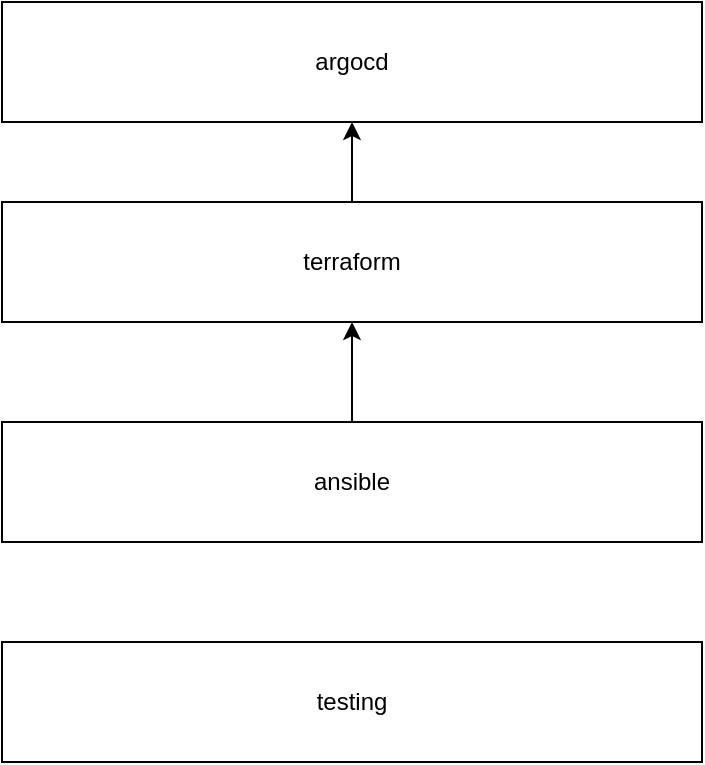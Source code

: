 <mxfile version="24.4.8" type="github">
  <diagram name="Seite-1" id="Y43H9jN5pLr9feAMpJEc">
    <mxGraphModel dx="1054" dy="646" grid="1" gridSize="10" guides="1" tooltips="1" connect="1" arrows="1" fold="1" page="1" pageScale="1" pageWidth="827" pageHeight="1169" math="0" shadow="0">
      <root>
        <mxCell id="0" />
        <mxCell id="1" parent="0" />
        <mxCell id="ihaHcgKqw0zsAqzAZQKC-1" value="testing" style="rounded=0;whiteSpace=wrap;html=1;" parent="1" vertex="1">
          <mxGeometry x="230" y="330" width="350" height="60" as="geometry" />
        </mxCell>
        <mxCell id="ihaHcgKqw0zsAqzAZQKC-5" value="" style="edgeStyle=orthogonalEdgeStyle;rounded=0;orthogonalLoop=1;jettySize=auto;html=1;" parent="1" source="ihaHcgKqw0zsAqzAZQKC-2" target="ihaHcgKqw0zsAqzAZQKC-3" edge="1">
          <mxGeometry relative="1" as="geometry" />
        </mxCell>
        <mxCell id="ihaHcgKqw0zsAqzAZQKC-2" value="ansible" style="rounded=0;whiteSpace=wrap;html=1;" parent="1" vertex="1">
          <mxGeometry x="230" y="220" width="350" height="60" as="geometry" />
        </mxCell>
        <mxCell id="ihaHcgKqw0zsAqzAZQKC-6" value="" style="edgeStyle=orthogonalEdgeStyle;rounded=0;orthogonalLoop=1;jettySize=auto;html=1;" parent="1" source="ihaHcgKqw0zsAqzAZQKC-3" target="ihaHcgKqw0zsAqzAZQKC-4" edge="1">
          <mxGeometry relative="1" as="geometry" />
        </mxCell>
        <mxCell id="ihaHcgKqw0zsAqzAZQKC-3" value="terraform" style="rounded=0;whiteSpace=wrap;html=1;" parent="1" vertex="1">
          <mxGeometry x="230" y="110" width="350" height="60" as="geometry" />
        </mxCell>
        <mxCell id="ihaHcgKqw0zsAqzAZQKC-4" value="argocd" style="rounded=0;whiteSpace=wrap;html=1;" parent="1" vertex="1">
          <mxGeometry x="230" y="10" width="350" height="60" as="geometry" />
        </mxCell>
      </root>
    </mxGraphModel>
  </diagram>
</mxfile>
